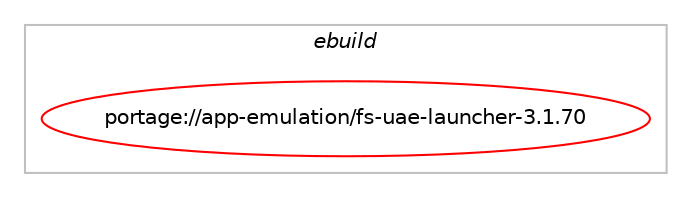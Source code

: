 digraph prolog {

# *************
# Graph options
# *************

newrank=true;
concentrate=true;
compound=true;
graph [rankdir=LR,fontname=Helvetica,fontsize=10,ranksep=1.5];#, ranksep=2.5, nodesep=0.2];
edge  [arrowhead=vee];
node  [fontname=Helvetica,fontsize=10];

# **********
# The ebuild
# **********

subgraph cluster_leftcol {
color=gray;
label=<<i>ebuild</i>>;
id [label="portage://app-emulation/fs-uae-launcher-3.1.70", color=red, width=4, href="../app-emulation/fs-uae-launcher-3.1.70.svg"];
}

# ****************
# The dependencies
# ****************

subgraph cluster_midcol {
color=gray;
label=<<i>dependencies</i>>;
subgraph cluster_compile {
fillcolor="#eeeeee";
style=filled;
label=<<i>compile</i>>;
}
subgraph cluster_compileandrun {
fillcolor="#eeeeee";
style=filled;
label=<<i>compile and run</i>>;
}
subgraph cluster_run {
fillcolor="#eeeeee";
style=filled;
label=<<i>run</i>>;
# *** BEGIN UNKNOWN DEPENDENCY TYPE (TODO) ***
# id -> equal(use_conditional_group(positive,python_single_target_python3_10,portage://app-emulation/fs-uae-launcher-3.1.70,[package_dependency(portage://app-emulation/fs-uae-launcher-3.1.70,run,no,dev-lang,python,none,[,,],[slot(3.10)],[])]))
# *** END UNKNOWN DEPENDENCY TYPE (TODO) ***

# *** BEGIN UNKNOWN DEPENDENCY TYPE (TODO) ***
# id -> equal(use_conditional_group(positive,python_single_target_python3_10,portage://app-emulation/fs-uae-launcher-3.1.70,[package_dependency(portage://app-emulation/fs-uae-launcher-3.1.70,run,no,dev-python,PyQt5,none,[,,],[],[use(enable(python_targets_python3_10),negative),use(enable(declarative),none),use(enable(gui),none),use(enable(network),none),use(enable(opengl),none),use(enable(widgets),none)]),package_dependency(portage://app-emulation/fs-uae-launcher-3.1.70,run,no,dev-python,pyopengl,none,[,,],[],[use(enable(python_targets_python3_10),negative)]),package_dependency(portage://app-emulation/fs-uae-launcher-3.1.70,run,no,dev-python,requests,none,[,,],[],[use(enable(python_targets_python3_10),negative)]),use_conditional_group(positive,lha,portage://app-emulation/fs-uae-launcher-3.1.70,[package_dependency(portage://app-emulation/fs-uae-launcher-3.1.70,run,no,dev-python,python-lhafile,none,[,,],[],[use(enable(python_targets_python3_10),negative)])])]))
# *** END UNKNOWN DEPENDENCY TYPE (TODO) ***

# *** BEGIN UNKNOWN DEPENDENCY TYPE (TODO) ***
# id -> equal(use_conditional_group(positive,python_single_target_python3_11,portage://app-emulation/fs-uae-launcher-3.1.70,[package_dependency(portage://app-emulation/fs-uae-launcher-3.1.70,run,no,dev-lang,python,none,[,,],[slot(3.11)],[])]))
# *** END UNKNOWN DEPENDENCY TYPE (TODO) ***

# *** BEGIN UNKNOWN DEPENDENCY TYPE (TODO) ***
# id -> equal(use_conditional_group(positive,python_single_target_python3_11,portage://app-emulation/fs-uae-launcher-3.1.70,[package_dependency(portage://app-emulation/fs-uae-launcher-3.1.70,run,no,dev-python,PyQt5,none,[,,],[],[use(enable(python_targets_python3_11),negative),use(enable(declarative),none),use(enable(gui),none),use(enable(network),none),use(enable(opengl),none),use(enable(widgets),none)]),package_dependency(portage://app-emulation/fs-uae-launcher-3.1.70,run,no,dev-python,pyopengl,none,[,,],[],[use(enable(python_targets_python3_11),negative)]),package_dependency(portage://app-emulation/fs-uae-launcher-3.1.70,run,no,dev-python,requests,none,[,,],[],[use(enable(python_targets_python3_11),negative)]),use_conditional_group(positive,lha,portage://app-emulation/fs-uae-launcher-3.1.70,[package_dependency(portage://app-emulation/fs-uae-launcher-3.1.70,run,no,dev-python,python-lhafile,none,[,,],[],[use(enable(python_targets_python3_11),negative)])])]))
# *** END UNKNOWN DEPENDENCY TYPE (TODO) ***

# *** BEGIN UNKNOWN DEPENDENCY TYPE (TODO) ***
# id -> equal(use_conditional_group(positive,python_single_target_python3_12,portage://app-emulation/fs-uae-launcher-3.1.70,[package_dependency(portage://app-emulation/fs-uae-launcher-3.1.70,run,no,dev-lang,python,none,[,,],[slot(3.12)],[])]))
# *** END UNKNOWN DEPENDENCY TYPE (TODO) ***

# *** BEGIN UNKNOWN DEPENDENCY TYPE (TODO) ***
# id -> equal(use_conditional_group(positive,python_single_target_python3_12,portage://app-emulation/fs-uae-launcher-3.1.70,[package_dependency(portage://app-emulation/fs-uae-launcher-3.1.70,run,no,dev-python,PyQt5,none,[,,],[],[use(enable(python_targets_python3_12),negative),use(enable(declarative),none),use(enable(gui),none),use(enable(network),none),use(enable(opengl),none),use(enable(widgets),none)]),package_dependency(portage://app-emulation/fs-uae-launcher-3.1.70,run,no,dev-python,pyopengl,none,[,,],[],[use(enable(python_targets_python3_12),negative)]),package_dependency(portage://app-emulation/fs-uae-launcher-3.1.70,run,no,dev-python,requests,none,[,,],[],[use(enable(python_targets_python3_12),negative)]),use_conditional_group(positive,lha,portage://app-emulation/fs-uae-launcher-3.1.70,[package_dependency(portage://app-emulation/fs-uae-launcher-3.1.70,run,no,dev-python,python-lhafile,none,[,,],[],[use(enable(python_targets_python3_12),negative)])])]))
# *** END UNKNOWN DEPENDENCY TYPE (TODO) ***

# *** BEGIN UNKNOWN DEPENDENCY TYPE (TODO) ***
# id -> equal(package_dependency(portage://app-emulation/fs-uae-launcher-3.1.70,run,no,app-emulation,fs-uae,none,[,,],[],[]))
# *** END UNKNOWN DEPENDENCY TYPE (TODO) ***

}
}

# **************
# The candidates
# **************

subgraph cluster_choices {
rank=same;
color=gray;
label=<<i>candidates</i>>;

}

}
